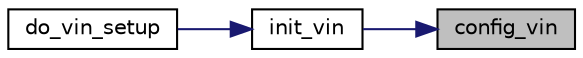 digraph "config_vin"
{
 // INTERACTIVE_SVG=YES
 // LATEX_PDF_SIZE
  bgcolor="transparent";
  edge [fontname="Helvetica",fontsize="10",labelfontname="Helvetica",labelfontsize="10"];
  node [fontname="Helvetica",fontsize="10",shape=record];
  rankdir="RL";
  Node1 [label="config_vin",height=0.2,width=0.4,color="black", fillcolor="grey75", style="filled", fontcolor="black",tooltip=" "];
  Node1 -> Node2 [dir="back",color="midnightblue",fontsize="10",style="solid",fontname="Helvetica"];
  Node2 [label="init_vin",height=0.2,width=0.4,color="black",URL="$d4/daa/vin__init_8c.html#a919b1d8600db83ad0b0cecba9ba694e6",tooltip=" "];
  Node2 -> Node3 [dir="back",color="midnightblue",fontsize="10",style="solid",fontname="Helvetica"];
  Node3 [label="do_vin_setup",height=0.2,width=0.4,color="black",URL="$d8/df2/resource__cfg_8c.html#a6e004c3ee4f8089c9a9141565057fc20",tooltip=" "];
}
